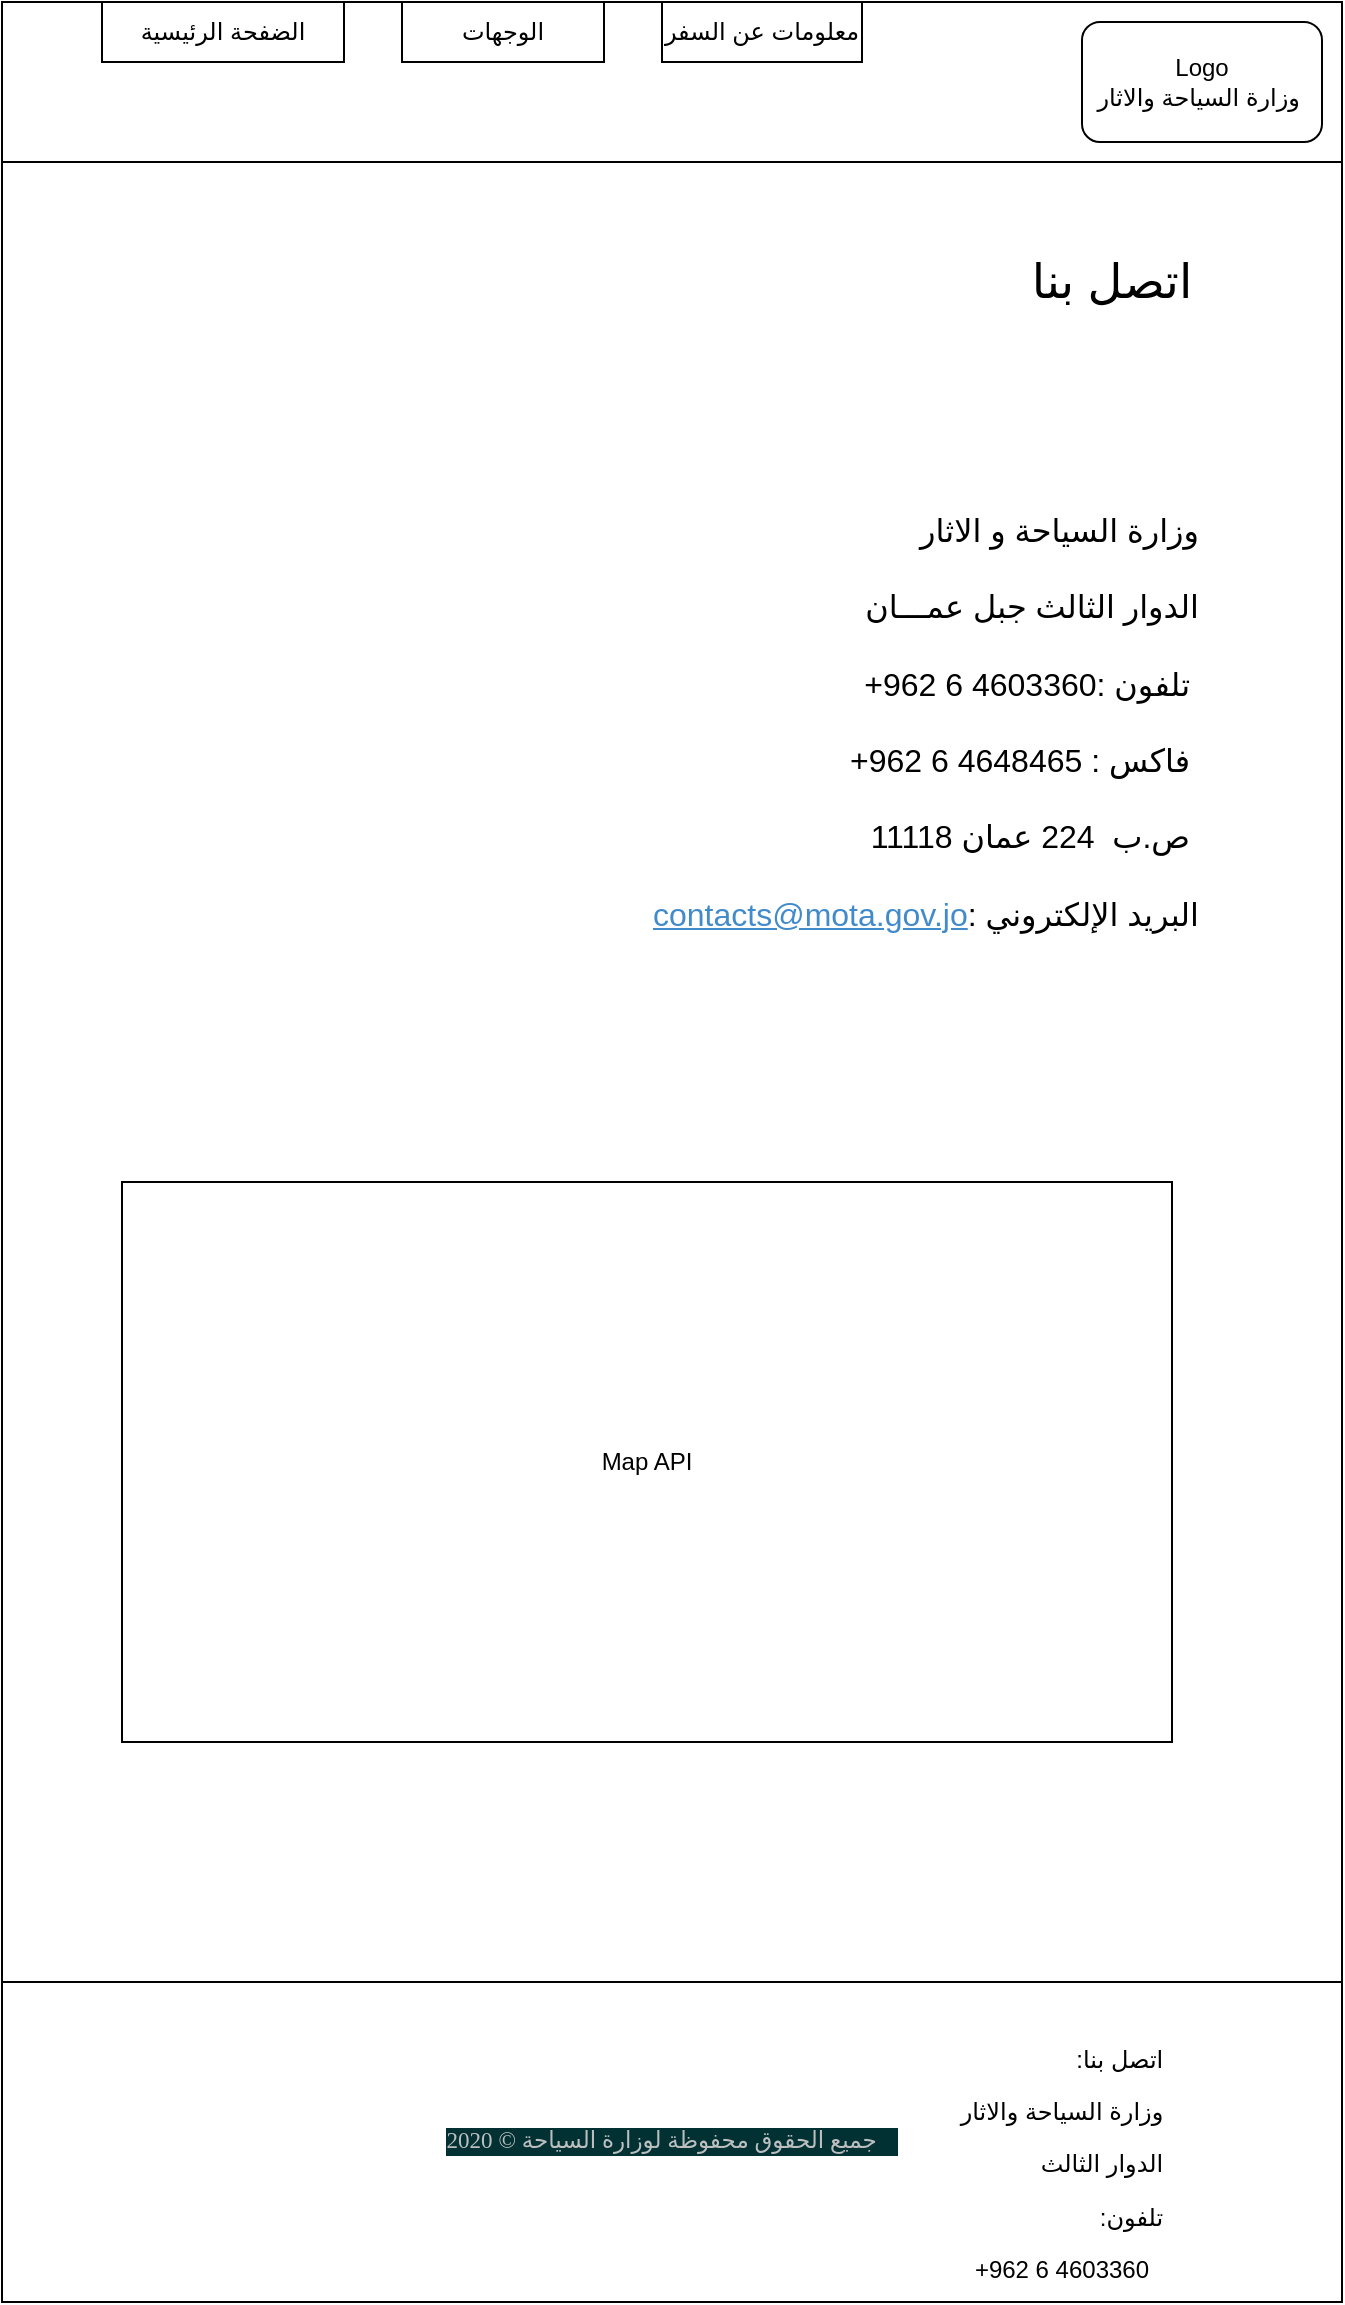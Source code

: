 <mxfile version="13.6.2" type="device"><diagram id="1d2MY_Bi8RrdZE_yDT6j" name="Page-1"><mxGraphModel dx="1038" dy="1668" grid="1" gridSize="10" guides="1" tooltips="1" connect="1" arrows="1" fold="1" page="1" pageScale="1" pageWidth="827" pageHeight="1169" math="0" shadow="0"><root><mxCell id="0"/><mxCell id="1" parent="0"/><mxCell id="k0i3rdyyR8n-Yyt5gyTC-1" value="" style="rounded=0;whiteSpace=wrap;html=1;fontStyle=1" parent="1" vertex="1"><mxGeometry x="60" y="-150" width="670" height="1150" as="geometry"/></mxCell><mxCell id="k0i3rdyyR8n-Yyt5gyTC-2" value="" style="rounded=0;whiteSpace=wrap;html=1;" parent="1" vertex="1"><mxGeometry x="60" y="-150" width="670" height="80" as="geometry"/></mxCell><mxCell id="k0i3rdyyR8n-Yyt5gyTC-3" value="الضفحة الرئيسية" style="rounded=0;whiteSpace=wrap;html=1;" parent="1" vertex="1"><mxGeometry x="110" y="-150" width="121" height="30" as="geometry"/></mxCell><mxCell id="k0i3rdyyR8n-Yyt5gyTC-4" value="معلومات عن السفر" style="rounded=0;whiteSpace=wrap;html=1;" parent="1" vertex="1"><mxGeometry x="390" y="-150" width="100" height="30" as="geometry"/></mxCell><mxCell id="k0i3rdyyR8n-Yyt5gyTC-5" value="الوجهات" style="rounded=0;whiteSpace=wrap;html=1;" parent="1" vertex="1"><mxGeometry x="260" y="-150" width="101" height="30" as="geometry"/></mxCell><mxCell id="k0i3rdyyR8n-Yyt5gyTC-6" value="Logo&lt;br&gt;وزارة السياحة والاثار&amp;nbsp;" style="rounded=1;whiteSpace=wrap;html=1;" parent="1" vertex="1"><mxGeometry x="600" y="-140" width="120" height="60" as="geometry"/></mxCell><mxCell id="k0i3rdyyR8n-Yyt5gyTC-7" value="&lt;div class=&quot;sct-copyright&quot; style=&quot;box-sizing: border-box ; color: rgb(189 , 190 , 192) ; float: right ; padding-left: 0px ; padding-right: 0.9em ; font-family: &amp;#34;newfont&amp;#34; ; font-size: 11.52px ; text-align: left ; background-color: rgb(1 , 49 , 51)&quot;&gt;جميع الحقوق محفوظة لوزارة السياحة ©&amp;nbsp;2020&lt;/div&gt;&lt;div&gt;&lt;br&gt;&lt;/div&gt;" style="rounded=0;whiteSpace=wrap;html=1;" parent="1" vertex="1"><mxGeometry x="60" y="840" width="670" height="160" as="geometry"/></mxCell><mxCell id="k0i3rdyyR8n-Yyt5gyTC-8" value="&lt;p class=&quot;MsoNormal&quot; align=&quot;right&quot; style=&quot;text-align: right&quot;&gt;&lt;span lang=&quot;AR-SA&quot; dir=&quot;RTL&quot; style=&quot;font-family: &amp;#34;arial&amp;#34; , sans-serif&quot;&gt;&lt;span style=&quot;background-color: rgb(255 , 255 , 255)&quot;&gt;اتصل بنا:&lt;/span&gt;&lt;span style=&quot;background-color: yellow&quot;&gt;&lt;/span&gt;&lt;/span&gt;&lt;/p&gt;&lt;p class=&quot;MsoNormal&quot; align=&quot;right&quot; style=&quot;text-align: right&quot;&gt;&lt;span lang=&quot;AR-SA&quot; dir=&quot;RTL&quot; style=&quot;font-family: &amp;#34;arial&amp;#34; , sans-serif&quot;&gt;&lt;span style=&quot;background-color: rgb(255 , 255 , 255)&quot;&gt;وزارة السياحة والاثار&lt;/span&gt;&lt;/span&gt;&lt;/p&gt;&lt;p class=&quot;MsoNormal&quot; align=&quot;right&quot; style=&quot;text-align: right&quot;&gt;&lt;span lang=&quot;AR-SA&quot; dir=&quot;RTL&quot; style=&quot;font-family: &amp;#34;arial&amp;#34; , sans-serif&quot;&gt;&lt;span style=&quot;background-color: rgb(255 , 255 , 255)&quot;&gt;الدوار الثالث&amp;nbsp;&lt;/span&gt;&lt;/span&gt;&lt;/p&gt;&lt;p class=&quot;MsoNormal&quot; align=&quot;right&quot; style=&quot;text-align: right&quot;&gt;&lt;span lang=&quot;AR-SA&quot; dir=&quot;RTL&quot; style=&quot;font-family: &amp;#34;arial&amp;#34; , sans-serif&quot;&gt;&lt;span style=&quot;background-color: rgb(255 , 255 , 255)&quot;&gt;تلفون:&lt;/span&gt;&lt;/span&gt;&lt;/p&gt;&lt;span style=&quot;line-height: 107% ; font-family: &amp;#34;arial&amp;#34; , sans-serif&quot;&gt;&lt;font style=&quot;font-size: 12px&quot;&gt;+962 6 4603360&lt;/font&gt;&lt;/span&gt;" style="text;html=1;strokeColor=none;fillColor=none;align=center;verticalAlign=middle;whiteSpace=wrap;rounded=0;" parent="1" vertex="1"><mxGeometry x="510" y="860" width="160" height="130" as="geometry"/></mxCell><mxCell id="k0i3rdyyR8n-Yyt5gyTC-9" value="&lt;font style=&quot;font-size: 24px&quot;&gt;اتصل بنا&lt;/font&gt;" style="text;html=1;strokeColor=none;fillColor=none;align=center;verticalAlign=middle;whiteSpace=wrap;rounded=0;" parent="1" vertex="1"><mxGeometry x="560" y="-20" width="110" height="20" as="geometry"/></mxCell><mxCell id="k0i3rdyyR8n-Yyt5gyTC-18" value="&lt;div style=&quot;box-sizing: border-box ; font-family: &amp;#34;ubuntumedium&amp;#34; , &amp;#34;arial&amp;#34; , &amp;#34;helvetica&amp;#34; , sans-serif ; font-size: 16px ; color: rgb(120 , 120 , 120) ; background-color: rgb(255 , 255 , 255) ; text-align: right&quot;&gt;&lt;font color=&quot;#000000&quot; style=&quot;box-sizing: border-box&quot;&gt;&amp;nbsp;&amp;nbsp;&lt;/font&gt;&lt;/div&gt;&lt;div style=&quot;box-sizing: border-box ; font-family: &amp;#34;ubuntumedium&amp;#34; , &amp;#34;arial&amp;#34; , &amp;#34;helvetica&amp;#34; , sans-serif ; font-size: 16px ; color: rgb(120 , 120 , 120) ; background-color: rgb(255 , 255 , 255) ; text-align: right&quot;&gt;&lt;font color=&quot;#000000&quot; style=&quot;box-sizing: border-box&quot;&gt;وزارة السياحة و الاثار&lt;/font&gt;&lt;/div&gt;&lt;div style=&quot;box-sizing: border-box ; font-family: &amp;#34;ubuntumedium&amp;#34; , &amp;#34;arial&amp;#34; , &amp;#34;helvetica&amp;#34; , sans-serif ; font-size: 16px ; color: rgb(120 , 120 , 120) ; background-color: rgb(255 , 255 , 255) ; text-align: right&quot;&gt;&lt;font color=&quot;#000000&quot; style=&quot;box-sizing: border-box&quot;&gt;&lt;/font&gt;&amp;nbsp;&lt;/div&gt;&lt;div style=&quot;box-sizing: border-box ; font-family: &amp;#34;ubuntumedium&amp;#34; , &amp;#34;arial&amp;#34; , &amp;#34;helvetica&amp;#34; , sans-serif ; font-size: 16px ; color: rgb(120 , 120 , 120) ; background-color: rgb(255 , 255 , 255) ; text-align: right&quot;&gt;&lt;font color=&quot;#000000&quot; style=&quot;box-sizing: border-box&quot;&gt;الدوار الثالث جبل عمـــان&lt;/font&gt;&lt;/div&gt;&lt;div style=&quot;box-sizing: border-box ; font-family: &amp;#34;ubuntumedium&amp;#34; , &amp;#34;arial&amp;#34; , &amp;#34;helvetica&amp;#34; , sans-serif ; font-size: 16px ; color: rgb(120 , 120 , 120) ; background-color: rgb(255 , 255 , 255) ; text-align: right&quot;&gt;&lt;div style=&quot;box-sizing: border-box&quot;&gt;&lt;font color=&quot;#000000&quot; style=&quot;box-sizing: border-box&quot;&gt;&lt;/font&gt;&amp;nbsp;&lt;/div&gt;&lt;div dir=&quot;ltr&quot; style=&quot;box-sizing: border-box&quot;&gt;&lt;font color=&quot;#000000&quot; style=&quot;box-sizing: border-box&quot;&gt;+962 6 4603360: تلفون&amp;nbsp;&lt;/font&gt;&lt;/div&gt;&lt;div style=&quot;box-sizing: border-box&quot;&gt;&lt;font color=&quot;#000000&quot; style=&quot;box-sizing: border-box&quot;&gt;&lt;br style=&quot;box-sizing: border-box&quot;&gt;&lt;/font&gt;&lt;/div&gt;&lt;div dir=&quot;ltr&quot; style=&quot;box-sizing: border-box&quot;&gt;&lt;font color=&quot;#000000&quot; style=&quot;box-sizing: border-box&quot;&gt;+962 6 4648465 : فاكس&amp;nbsp;&lt;/font&gt;&lt;/div&gt;&lt;div style=&quot;box-sizing: border-box&quot;&gt;&lt;font color=&quot;#000000&quot; style=&quot;box-sizing: border-box&quot;&gt;&lt;br style=&quot;box-sizing: border-box&quot;&gt;&lt;/font&gt;&lt;/div&gt;&lt;div style=&quot;box-sizing: border-box&quot;&gt;&lt;font color=&quot;#000000&quot; style=&quot;box-sizing: border-box&quot;&gt;ص.ب &amp;nbsp;224 عمان 11118&amp;nbsp;&lt;/font&gt;&lt;/div&gt;&lt;div style=&quot;box-sizing: border-box&quot;&gt;&lt;font color=&quot;#000000&quot; style=&quot;box-sizing: border-box&quot;&gt;&lt;br style=&quot;box-sizing: border-box&quot;&gt;&lt;/font&gt;&lt;/div&gt;&lt;div dir=&quot;ltr&quot; style=&quot;box-sizing: border-box&quot;&gt;&lt;font color=&quot;#000000&quot; style=&quot;box-sizing: border-box&quot;&gt;&lt;a href=&quot;mailto:contacts@mota.gov.jo&quot; style=&quot;box-sizing: border-box ; background: transparent ; color: rgb(66 , 139 , 202)&quot;&gt;contacts@mota.gov.jo&lt;/a&gt;: البريد الإلكتروني&lt;/font&gt;&lt;/div&gt;&lt;div&gt;&lt;font color=&quot;#000000&quot; style=&quot;box-sizing: border-box&quot;&gt;&lt;br&gt;&lt;/font&gt;&lt;/div&gt;&lt;/div&gt;" style="text;html=1;strokeColor=none;fillColor=none;align=center;verticalAlign=middle;whiteSpace=wrap;rounded=0;" parent="1" vertex="1"><mxGeometry x="350" y="-20" width="344" height="460" as="geometry"/></mxCell><mxCell id="k0i3rdyyR8n-Yyt5gyTC-19" value="Map API" style="rounded=0;whiteSpace=wrap;html=1;" parent="1" vertex="1"><mxGeometry x="120" y="440" width="525" height="280" as="geometry"/></mxCell><mxCell id="k0i3rdyyR8n-Yyt5gyTC-20" value="" style="shape=image;html=1;verticalAlign=top;verticalLabelPosition=bottom;labelBackgroundColor=#ffffff;imageAspect=0;aspect=fixed;image=https://cdn3.iconfinder.com/data/icons/linecons-free-vector-icons-pack/32/location-128.png" parent="1" vertex="1"><mxGeometry x="420" y="500" width="128" height="128" as="geometry"/></mxCell></root></mxGraphModel></diagram></mxfile>